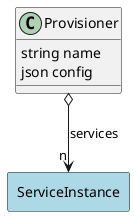 @startuml

class "Provisioner" as Model {
 string name
 json config

 
}

rectangle "ServiceInstance" as ServiceInstance #lightblue {
}

Model o--> "n" ServiceInstance : services





@enduml

